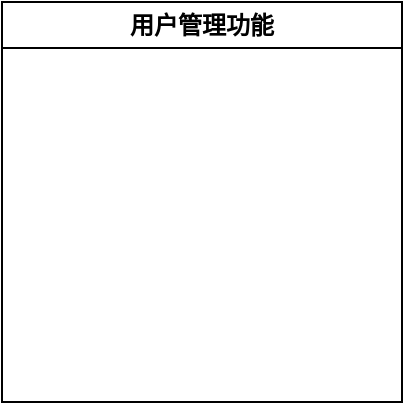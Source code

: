 <mxfile version="24.9.2">
  <diagram name="第 1 页" id="JnkWU8lNjrabSq-MCaUN">
    <mxGraphModel dx="1050" dy="569" grid="1" gridSize="10" guides="1" tooltips="1" connect="1" arrows="1" fold="1" page="1" pageScale="1" pageWidth="827" pageHeight="1169" math="0" shadow="0">
      <root>
        <mxCell id="0" />
        <mxCell id="1" parent="0" />
        <mxCell id="Xf5N_1pmWuM3FotxF5dR-1" value="用户管理功能" style="swimlane;whiteSpace=wrap;html=1;" vertex="1" parent="1">
          <mxGeometry x="310" y="200" width="200" height="200" as="geometry" />
        </mxCell>
      </root>
    </mxGraphModel>
  </diagram>
</mxfile>
